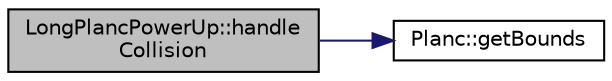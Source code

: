digraph "LongPlancPowerUp::handleCollision"
{
 // LATEX_PDF_SIZE
  edge [fontname="Helvetica",fontsize="10",labelfontname="Helvetica",labelfontsize="10"];
  node [fontname="Helvetica",fontsize="10",shape=record];
  rankdir="LR";
  Node1 [label="LongPlancPowerUp::handle\lCollision",height=0.2,width=0.4,color="black", fillcolor="grey75", style="filled", fontcolor="black",tooltip=" "];
  Node1 -> Node2 [color="midnightblue",fontsize="10",style="solid"];
  Node2 [label="Planc::getBounds",height=0.2,width=0.4,color="black", fillcolor="white", style="filled",URL="$class_planc.html#a260a8222ddc6217b26318e8c2f1199a1",tooltip="return the current speed of the planc"];
}
